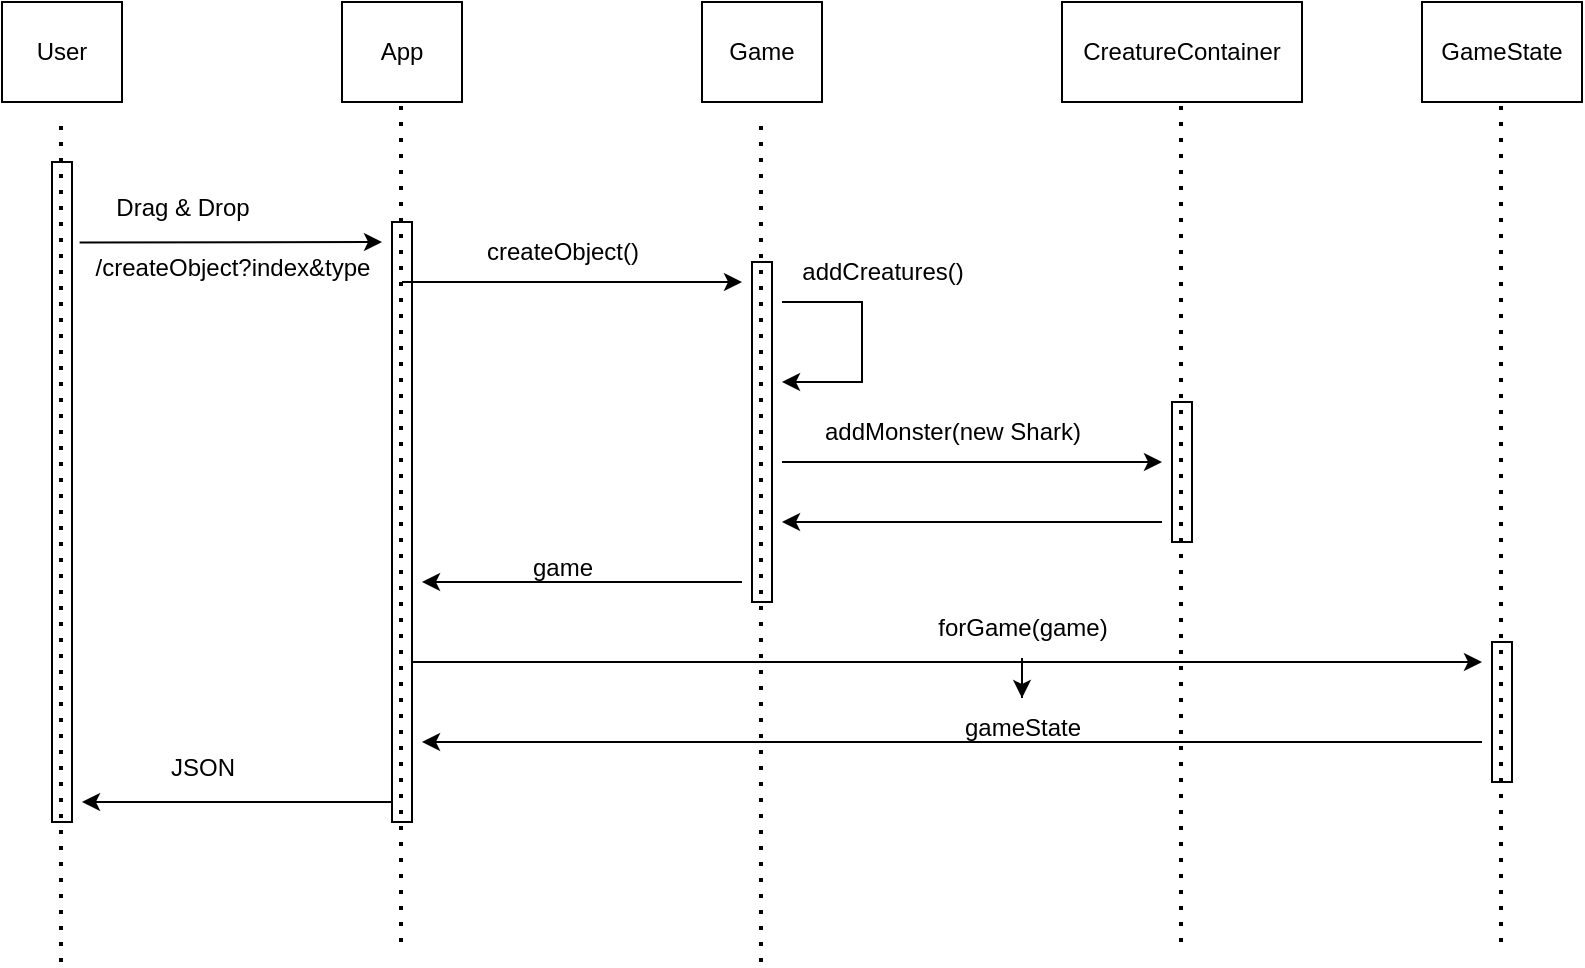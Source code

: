 <mxfile version="26.2.15">
  <diagram name="Page-1" id="76KwAyOWVS1hk-Mzc47O">
    <mxGraphModel dx="1028" dy="707" grid="1" gridSize="10" guides="1" tooltips="1" connect="1" arrows="1" fold="1" page="1" pageScale="1" pageWidth="850" pageHeight="1100" math="0" shadow="0">
      <root>
        <mxCell id="0" />
        <mxCell id="1" parent="0" />
        <mxCell id="-XXzYpQpPVWVxTgwjBCo-1" value="User" style="rounded=0;whiteSpace=wrap;html=1;" parent="1" vertex="1">
          <mxGeometry x="10" y="50" width="60" height="50" as="geometry" />
        </mxCell>
        <mxCell id="-XXzYpQpPVWVxTgwjBCo-2" value="App" style="rounded=0;whiteSpace=wrap;html=1;" parent="1" vertex="1">
          <mxGeometry x="180" y="50" width="60" height="50" as="geometry" />
        </mxCell>
        <mxCell id="-XXzYpQpPVWVxTgwjBCo-3" value="Game" style="rounded=0;whiteSpace=wrap;html=1;" parent="1" vertex="1">
          <mxGeometry x="360" y="50" width="60" height="50" as="geometry" />
        </mxCell>
        <mxCell id="-XXzYpQpPVWVxTgwjBCo-4" value="CreatureContainer" style="rounded=0;whiteSpace=wrap;html=1;" parent="1" vertex="1">
          <mxGeometry x="540" y="50" width="120" height="50" as="geometry" />
        </mxCell>
        <mxCell id="-XXzYpQpPVWVxTgwjBCo-5" value="GameState" style="rounded=0;whiteSpace=wrap;html=1;" parent="1" vertex="1">
          <mxGeometry x="720" y="50" width="80" height="50" as="geometry" />
        </mxCell>
        <mxCell id="-XXzYpQpPVWVxTgwjBCo-6" value="" style="rounded=0;whiteSpace=wrap;html=1;" parent="1" vertex="1">
          <mxGeometry x="35" y="130" width="10" height="330" as="geometry" />
        </mxCell>
        <mxCell id="-XXzYpQpPVWVxTgwjBCo-7" value="Drag &amp;amp; Drop" style="text;html=1;align=center;verticalAlign=middle;resizable=0;points=[];autosize=1;strokeColor=none;fillColor=none;" parent="1" vertex="1">
          <mxGeometry x="55" y="138" width="90" height="30" as="geometry" />
        </mxCell>
        <mxCell id="-XXzYpQpPVWVxTgwjBCo-8" value="/createObject?index&amp;amp;type" style="text;html=1;align=center;verticalAlign=middle;resizable=0;points=[];autosize=1;strokeColor=none;fillColor=none;" parent="1" vertex="1">
          <mxGeometry x="45" y="168" width="160" height="30" as="geometry" />
        </mxCell>
        <mxCell id="-XXzYpQpPVWVxTgwjBCo-10" value="" style="rounded=0;whiteSpace=wrap;html=1;" parent="1" vertex="1">
          <mxGeometry x="205" y="160" width="10" height="300" as="geometry" />
        </mxCell>
        <mxCell id="-XXzYpQpPVWVxTgwjBCo-11" value="" style="endArrow=classic;html=1;rounded=0;exitX=1.38;exitY=0.122;exitDx=0;exitDy=0;exitPerimeter=0;" parent="1" source="-XXzYpQpPVWVxTgwjBCo-6" edge="1">
          <mxGeometry width="50" height="50" relative="1" as="geometry">
            <mxPoint x="90" y="260" as="sourcePoint" />
            <mxPoint x="200" y="170" as="targetPoint" />
          </mxGeometry>
        </mxCell>
        <mxCell id="-XXzYpQpPVWVxTgwjBCo-13" value="" style="rounded=0;whiteSpace=wrap;html=1;" parent="1" vertex="1">
          <mxGeometry x="385" y="180" width="10" height="170" as="geometry" />
        </mxCell>
        <mxCell id="-XXzYpQpPVWVxTgwjBCo-14" value="" style="endArrow=classic;html=1;rounded=0;" parent="1" edge="1">
          <mxGeometry width="50" height="50" relative="1" as="geometry">
            <mxPoint x="210" y="190" as="sourcePoint" />
            <mxPoint x="380" y="190" as="targetPoint" />
          </mxGeometry>
        </mxCell>
        <mxCell id="-XXzYpQpPVWVxTgwjBCo-15" value="createObject()" style="text;html=1;align=center;verticalAlign=middle;resizable=0;points=[];autosize=1;strokeColor=none;fillColor=none;" parent="1" vertex="1">
          <mxGeometry x="240" y="160" width="100" height="30" as="geometry" />
        </mxCell>
        <mxCell id="-XXzYpQpPVWVxTgwjBCo-16" value="" style="endArrow=classic;html=1;rounded=0;" parent="1" edge="1">
          <mxGeometry width="50" height="50" relative="1" as="geometry">
            <mxPoint x="400" y="200" as="sourcePoint" />
            <mxPoint x="400" y="240" as="targetPoint" />
            <Array as="points">
              <mxPoint x="400" y="200" />
              <mxPoint x="440" y="200" />
              <mxPoint x="440" y="240" />
              <mxPoint x="400" y="240" />
            </Array>
          </mxGeometry>
        </mxCell>
        <mxCell id="-XXzYpQpPVWVxTgwjBCo-17" value="addCreatures()" style="text;html=1;align=center;verticalAlign=middle;resizable=0;points=[];autosize=1;strokeColor=none;fillColor=none;" parent="1" vertex="1">
          <mxGeometry x="400" y="170" width="100" height="30" as="geometry" />
        </mxCell>
        <mxCell id="-XXzYpQpPVWVxTgwjBCo-18" value="" style="rounded=0;whiteSpace=wrap;html=1;" parent="1" vertex="1">
          <mxGeometry x="595" y="250" width="10" height="70" as="geometry" />
        </mxCell>
        <mxCell id="-XXzYpQpPVWVxTgwjBCo-19" value="addMonster(new Shark)" style="text;html=1;align=center;verticalAlign=middle;resizable=0;points=[];autosize=1;strokeColor=none;fillColor=none;" parent="1" vertex="1">
          <mxGeometry x="410" y="250" width="150" height="30" as="geometry" />
        </mxCell>
        <mxCell id="-XXzYpQpPVWVxTgwjBCo-20" value="" style="endArrow=classic;html=1;rounded=0;" parent="1" edge="1">
          <mxGeometry width="50" height="50" relative="1" as="geometry">
            <mxPoint x="400" y="280" as="sourcePoint" />
            <mxPoint x="590" y="280" as="targetPoint" />
          </mxGeometry>
        </mxCell>
        <mxCell id="-XXzYpQpPVWVxTgwjBCo-21" value="" style="endArrow=classic;html=1;rounded=0;" parent="1" edge="1">
          <mxGeometry width="50" height="50" relative="1" as="geometry">
            <mxPoint x="590" y="310" as="sourcePoint" />
            <mxPoint x="400" y="310" as="targetPoint" />
          </mxGeometry>
        </mxCell>
        <mxCell id="-XXzYpQpPVWVxTgwjBCo-22" value="" style="endArrow=classic;html=1;rounded=0;" parent="1" edge="1">
          <mxGeometry width="50" height="50" relative="1" as="geometry">
            <mxPoint x="380" y="340" as="sourcePoint" />
            <mxPoint x="220" y="340" as="targetPoint" />
          </mxGeometry>
        </mxCell>
        <mxCell id="-XXzYpQpPVWVxTgwjBCo-23" value="game" style="text;html=1;align=center;verticalAlign=middle;resizable=0;points=[];autosize=1;strokeColor=none;fillColor=none;" parent="1" vertex="1">
          <mxGeometry x="265" y="318" width="50" height="30" as="geometry" />
        </mxCell>
        <mxCell id="-XXzYpQpPVWVxTgwjBCo-24" value="" style="rounded=0;whiteSpace=wrap;html=1;" parent="1" vertex="1">
          <mxGeometry x="755" y="370" width="10" height="70" as="geometry" />
        </mxCell>
        <mxCell id="-XXzYpQpPVWVxTgwjBCo-25" value="" style="endArrow=classic;html=1;rounded=0;" parent="1" edge="1">
          <mxGeometry width="50" height="50" relative="1" as="geometry">
            <mxPoint x="215" y="380" as="sourcePoint" />
            <mxPoint x="750" y="380" as="targetPoint" />
          </mxGeometry>
        </mxCell>
        <mxCell id="4VZMXS_56AmHAv07KMqj-1" value="" style="edgeStyle=orthogonalEdgeStyle;rounded=0;orthogonalLoop=1;jettySize=auto;html=1;" edge="1" parent="1" source="-XXzYpQpPVWVxTgwjBCo-26" target="-XXzYpQpPVWVxTgwjBCo-28">
          <mxGeometry relative="1" as="geometry" />
        </mxCell>
        <mxCell id="-XXzYpQpPVWVxTgwjBCo-26" value="forGame(game)" style="text;html=1;align=center;verticalAlign=middle;resizable=0;points=[];autosize=1;strokeColor=none;fillColor=none;" parent="1" vertex="1">
          <mxGeometry x="465" y="348" width="110" height="30" as="geometry" />
        </mxCell>
        <mxCell id="-XXzYpQpPVWVxTgwjBCo-27" value="" style="endArrow=classic;html=1;rounded=0;" parent="1" edge="1">
          <mxGeometry width="50" height="50" relative="1" as="geometry">
            <mxPoint x="750" y="420" as="sourcePoint" />
            <mxPoint x="220" y="420" as="targetPoint" />
          </mxGeometry>
        </mxCell>
        <mxCell id="-XXzYpQpPVWVxTgwjBCo-28" value="gameState" style="text;html=1;align=center;verticalAlign=middle;resizable=0;points=[];autosize=1;strokeColor=none;fillColor=none;" parent="1" vertex="1">
          <mxGeometry x="480" y="398" width="80" height="30" as="geometry" />
        </mxCell>
        <mxCell id="-XXzYpQpPVWVxTgwjBCo-29" value="" style="endArrow=classic;html=1;rounded=0;" parent="1" edge="1">
          <mxGeometry width="50" height="50" relative="1" as="geometry">
            <mxPoint x="205" y="450" as="sourcePoint" />
            <mxPoint x="50" y="450" as="targetPoint" />
          </mxGeometry>
        </mxCell>
        <mxCell id="-XXzYpQpPVWVxTgwjBCo-30" value="JSON" style="text;html=1;align=center;verticalAlign=middle;resizable=0;points=[];autosize=1;strokeColor=none;fillColor=none;" parent="1" vertex="1">
          <mxGeometry x="80" y="418" width="60" height="30" as="geometry" />
        </mxCell>
        <mxCell id="-XXzYpQpPVWVxTgwjBCo-31" value="" style="endArrow=none;dashed=1;html=1;dashPattern=1 3;strokeWidth=2;rounded=0;entryX=0.5;entryY=1;entryDx=0;entryDy=0;" parent="1" edge="1">
          <mxGeometry width="50" height="50" relative="1" as="geometry">
            <mxPoint x="39.5" y="530" as="sourcePoint" />
            <mxPoint x="39.5" y="110" as="targetPoint" />
          </mxGeometry>
        </mxCell>
        <mxCell id="-XXzYpQpPVWVxTgwjBCo-32" value="" style="endArrow=none;dashed=1;html=1;dashPattern=1 3;strokeWidth=2;rounded=0;entryX=0.5;entryY=1;entryDx=0;entryDy=0;" parent="1" edge="1">
          <mxGeometry width="50" height="50" relative="1" as="geometry">
            <mxPoint x="209.5" y="520" as="sourcePoint" />
            <mxPoint x="209.5" y="100" as="targetPoint" />
          </mxGeometry>
        </mxCell>
        <mxCell id="-XXzYpQpPVWVxTgwjBCo-33" value="" style="endArrow=none;dashed=1;html=1;dashPattern=1 3;strokeWidth=2;rounded=0;entryX=0.5;entryY=1;entryDx=0;entryDy=0;" parent="1" edge="1">
          <mxGeometry width="50" height="50" relative="1" as="geometry">
            <mxPoint x="389.5" y="530" as="sourcePoint" />
            <mxPoint x="389.5" y="110" as="targetPoint" />
          </mxGeometry>
        </mxCell>
        <mxCell id="-XXzYpQpPVWVxTgwjBCo-34" value="" style="endArrow=none;dashed=1;html=1;dashPattern=1 3;strokeWidth=2;rounded=0;entryX=0.5;entryY=1;entryDx=0;entryDy=0;" parent="1" edge="1">
          <mxGeometry width="50" height="50" relative="1" as="geometry">
            <mxPoint x="599.5" y="520" as="sourcePoint" />
            <mxPoint x="599.5" y="100" as="targetPoint" />
          </mxGeometry>
        </mxCell>
        <mxCell id="-XXzYpQpPVWVxTgwjBCo-35" value="" style="endArrow=none;dashed=1;html=1;dashPattern=1 3;strokeWidth=2;rounded=0;entryX=0.5;entryY=1;entryDx=0;entryDy=0;" parent="1" edge="1">
          <mxGeometry width="50" height="50" relative="1" as="geometry">
            <mxPoint x="759.5" y="520" as="sourcePoint" />
            <mxPoint x="759.5" y="100" as="targetPoint" />
          </mxGeometry>
        </mxCell>
      </root>
    </mxGraphModel>
  </diagram>
</mxfile>
